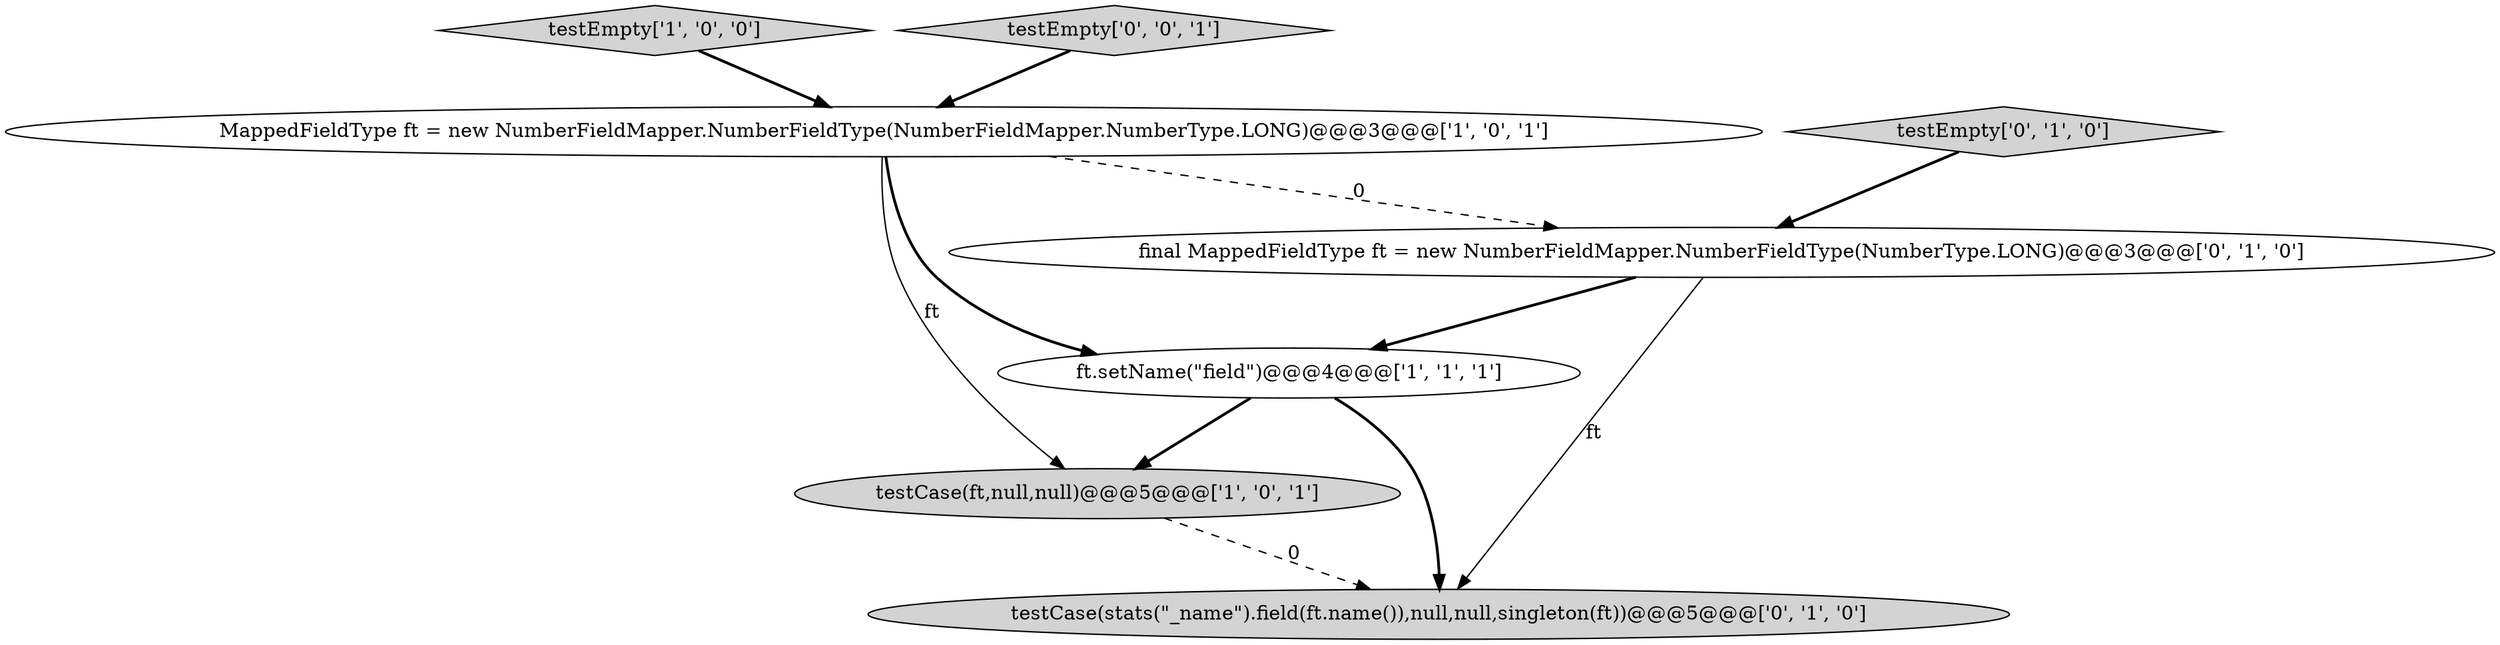 digraph {
1 [style = filled, label = "testEmpty['1', '0', '0']", fillcolor = lightgray, shape = diamond image = "AAA0AAABBB1BBB"];
4 [style = filled, label = "testCase(stats(\"_name\").field(ft.name()),null,null,singleton(ft))@@@5@@@['0', '1', '0']", fillcolor = lightgray, shape = ellipse image = "AAA1AAABBB2BBB"];
6 [style = filled, label = "testEmpty['0', '1', '0']", fillcolor = lightgray, shape = diamond image = "AAA0AAABBB2BBB"];
0 [style = filled, label = "testCase(ft,null,null)@@@5@@@['1', '0', '1']", fillcolor = lightgray, shape = ellipse image = "AAA0AAABBB1BBB"];
3 [style = filled, label = "MappedFieldType ft = new NumberFieldMapper.NumberFieldType(NumberFieldMapper.NumberType.LONG)@@@3@@@['1', '0', '1']", fillcolor = white, shape = ellipse image = "AAA0AAABBB1BBB"];
5 [style = filled, label = "final MappedFieldType ft = new NumberFieldMapper.NumberFieldType(NumberType.LONG)@@@3@@@['0', '1', '0']", fillcolor = white, shape = ellipse image = "AAA1AAABBB2BBB"];
2 [style = filled, label = "ft.setName(\"field\")@@@4@@@['1', '1', '1']", fillcolor = white, shape = ellipse image = "AAA0AAABBB1BBB"];
7 [style = filled, label = "testEmpty['0', '0', '1']", fillcolor = lightgray, shape = diamond image = "AAA0AAABBB3BBB"];
5->2 [style = bold, label=""];
2->0 [style = bold, label=""];
1->3 [style = bold, label=""];
5->4 [style = solid, label="ft"];
2->4 [style = bold, label=""];
3->0 [style = solid, label="ft"];
3->5 [style = dashed, label="0"];
0->4 [style = dashed, label="0"];
3->2 [style = bold, label=""];
6->5 [style = bold, label=""];
7->3 [style = bold, label=""];
}
